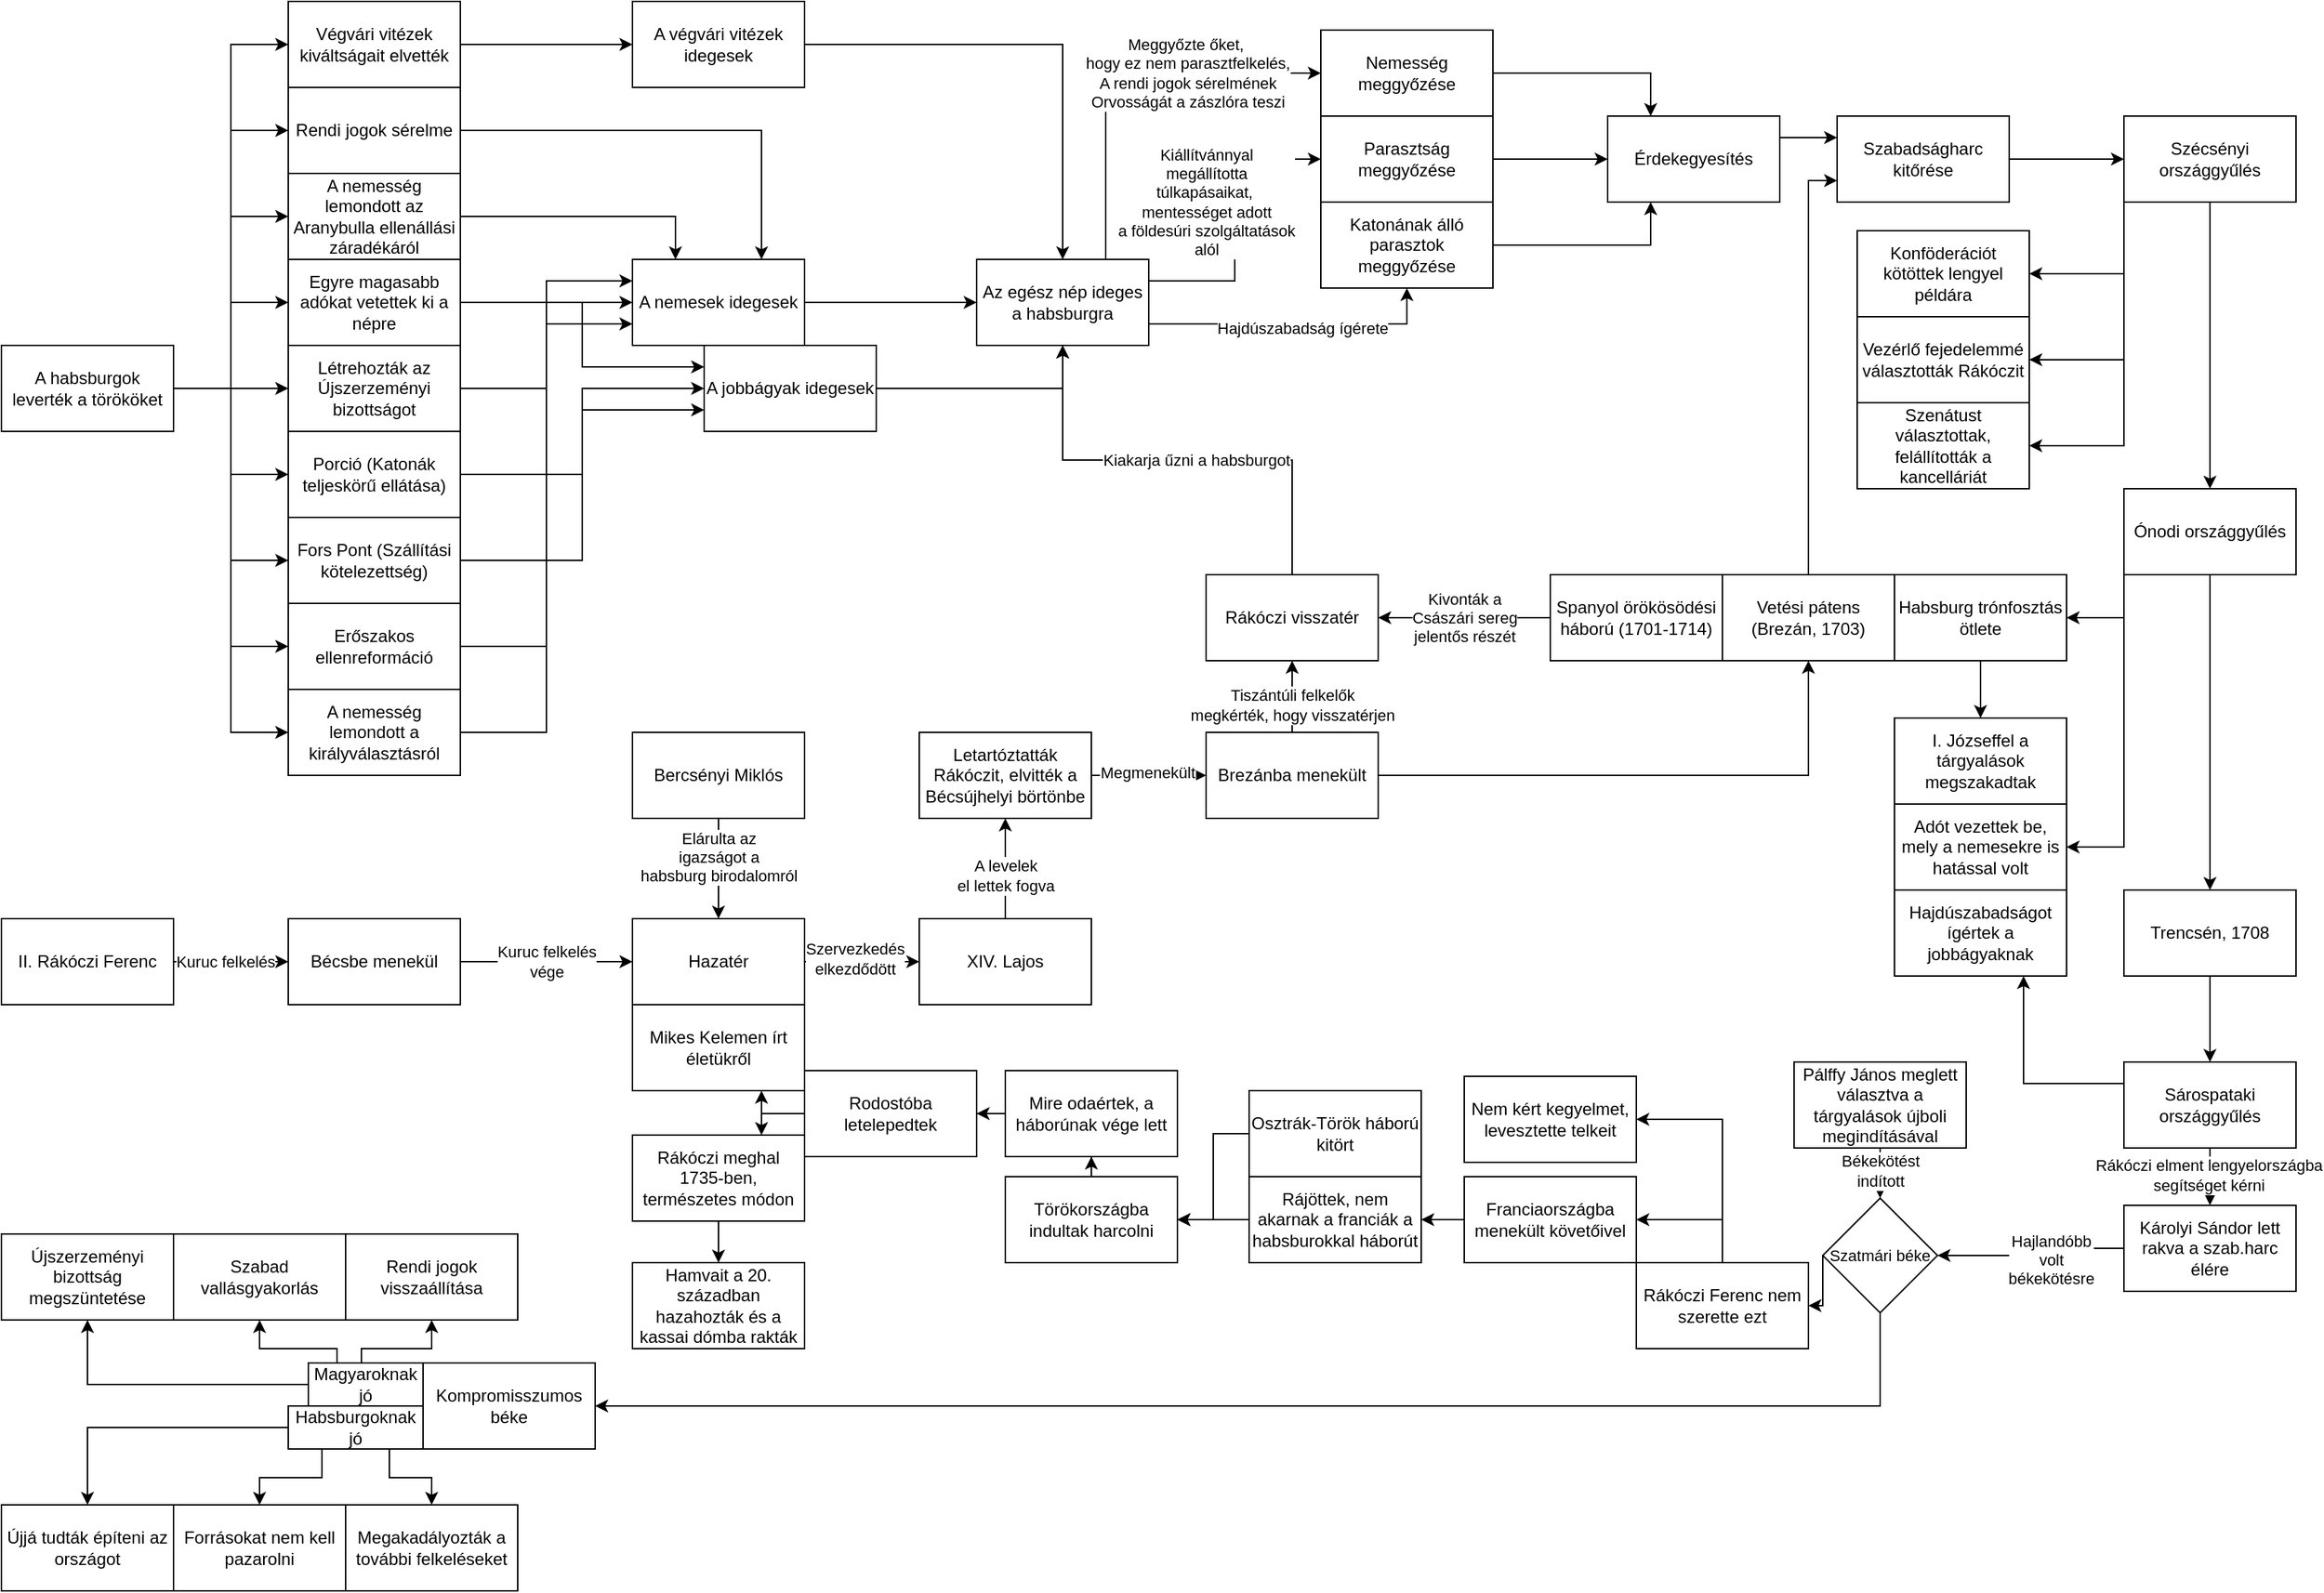<mxfile version="24.2.5" type="device">
  <diagram name="Page-1" id="piUl0orL-MbeR5PHgVIc">
    <mxGraphModel dx="1075" dy="518" grid="1" gridSize="10" guides="1" tooltips="1" connect="1" arrows="1" fold="1" page="1" pageScale="1" pageWidth="1654" pageHeight="1169" math="0" shadow="0">
      <root>
        <mxCell id="0" />
        <mxCell id="1" parent="0" />
        <mxCell id="7-88GnWF3drpSB_-rlh5-4" value="" style="edgeStyle=orthogonalEdgeStyle;rounded=0;orthogonalLoop=1;jettySize=auto;html=1;" parent="1" source="7-88GnWF3drpSB_-rlh5-1" target="7-88GnWF3drpSB_-rlh5-3" edge="1">
          <mxGeometry relative="1" as="geometry" />
        </mxCell>
        <mxCell id="7-88GnWF3drpSB_-rlh5-5" style="edgeStyle=orthogonalEdgeStyle;rounded=0;orthogonalLoop=1;jettySize=auto;html=1;entryX=0;entryY=0.5;entryDx=0;entryDy=0;" parent="1" source="7-88GnWF3drpSB_-rlh5-1" target="7-88GnWF3drpSB_-rlh5-6" edge="1">
          <mxGeometry relative="1" as="geometry">
            <mxPoint x="160" y="270" as="targetPoint" />
          </mxGeometry>
        </mxCell>
        <mxCell id="7-88GnWF3drpSB_-rlh5-8" style="edgeStyle=orthogonalEdgeStyle;rounded=0;orthogonalLoop=1;jettySize=auto;html=1;entryX=0;entryY=0.5;entryDx=0;entryDy=0;" parent="1" source="7-88GnWF3drpSB_-rlh5-1" target="7-88GnWF3drpSB_-rlh5-9" edge="1">
          <mxGeometry relative="1" as="geometry">
            <mxPoint x="160" y="400" as="targetPoint" />
          </mxGeometry>
        </mxCell>
        <mxCell id="7-88GnWF3drpSB_-rlh5-12" style="edgeStyle=orthogonalEdgeStyle;rounded=0;orthogonalLoop=1;jettySize=auto;html=1;entryX=0;entryY=0.5;entryDx=0;entryDy=0;" parent="1" source="7-88GnWF3drpSB_-rlh5-1" target="7-88GnWF3drpSB_-rlh5-10" edge="1">
          <mxGeometry relative="1" as="geometry" />
        </mxCell>
        <mxCell id="7-88GnWF3drpSB_-rlh5-13" style="edgeStyle=orthogonalEdgeStyle;rounded=0;orthogonalLoop=1;jettySize=auto;html=1;entryX=0;entryY=0.5;entryDx=0;entryDy=0;" parent="1" source="7-88GnWF3drpSB_-rlh5-1" target="7-88GnWF3drpSB_-rlh5-11" edge="1">
          <mxGeometry relative="1" as="geometry" />
        </mxCell>
        <mxCell id="7-88GnWF3drpSB_-rlh5-15" style="edgeStyle=orthogonalEdgeStyle;rounded=0;orthogonalLoop=1;jettySize=auto;html=1;entryX=0;entryY=0.5;entryDx=0;entryDy=0;" parent="1" source="7-88GnWF3drpSB_-rlh5-1" target="7-88GnWF3drpSB_-rlh5-14" edge="1">
          <mxGeometry relative="1" as="geometry" />
        </mxCell>
        <mxCell id="7-88GnWF3drpSB_-rlh5-18" style="edgeStyle=orthogonalEdgeStyle;rounded=0;orthogonalLoop=1;jettySize=auto;html=1;entryX=0;entryY=0.5;entryDx=0;entryDy=0;" parent="1" source="7-88GnWF3drpSB_-rlh5-1" target="7-88GnWF3drpSB_-rlh5-17" edge="1">
          <mxGeometry relative="1" as="geometry" />
        </mxCell>
        <mxCell id="7-88GnWF3drpSB_-rlh5-20" style="edgeStyle=orthogonalEdgeStyle;rounded=0;orthogonalLoop=1;jettySize=auto;html=1;entryX=0;entryY=0.5;entryDx=0;entryDy=0;" parent="1" source="7-88GnWF3drpSB_-rlh5-1" target="7-88GnWF3drpSB_-rlh5-19" edge="1">
          <mxGeometry relative="1" as="geometry" />
        </mxCell>
        <mxCell id="7-88GnWF3drpSB_-rlh5-22" style="edgeStyle=orthogonalEdgeStyle;rounded=0;orthogonalLoop=1;jettySize=auto;html=1;entryX=0;entryY=0.5;entryDx=0;entryDy=0;" parent="1" source="7-88GnWF3drpSB_-rlh5-1" target="7-88GnWF3drpSB_-rlh5-21" edge="1">
          <mxGeometry relative="1" as="geometry" />
        </mxCell>
        <mxCell id="7-88GnWF3drpSB_-rlh5-1" value="A habsburgok leverték a törököket" style="rounded=0;whiteSpace=wrap;html=1;" parent="1" vertex="1">
          <mxGeometry y="300" width="120" height="60" as="geometry" />
        </mxCell>
        <mxCell id="7-88GnWF3drpSB_-rlh5-34" style="edgeStyle=orthogonalEdgeStyle;rounded=0;orthogonalLoop=1;jettySize=auto;html=1;entryX=0;entryY=0.25;entryDx=0;entryDy=0;" parent="1" source="7-88GnWF3drpSB_-rlh5-3" target="7-88GnWF3drpSB_-rlh5-24" edge="1">
          <mxGeometry relative="1" as="geometry" />
        </mxCell>
        <mxCell id="7-88GnWF3drpSB_-rlh5-3" value="Létrehozták az Újszerzeményi bizottságot" style="rounded=0;whiteSpace=wrap;html=1;" parent="1" vertex="1">
          <mxGeometry x="200" y="300" width="120" height="60" as="geometry" />
        </mxCell>
        <mxCell id="7-88GnWF3drpSB_-rlh5-35" style="edgeStyle=orthogonalEdgeStyle;rounded=0;orthogonalLoop=1;jettySize=auto;html=1;entryX=0;entryY=0.25;entryDx=0;entryDy=0;" parent="1" source="7-88GnWF3drpSB_-rlh5-6" target="7-88GnWF3drpSB_-rlh5-25" edge="1">
          <mxGeometry relative="1" as="geometry" />
        </mxCell>
        <mxCell id="7-88GnWF3drpSB_-rlh5-6" value="Egyre magasabb adókat vetettek ki a népre" style="rounded=0;whiteSpace=wrap;html=1;" parent="1" vertex="1">
          <mxGeometry x="200" y="240" width="120" height="60" as="geometry" />
        </mxCell>
        <mxCell id="7-88GnWF3drpSB_-rlh5-33" style="edgeStyle=orthogonalEdgeStyle;rounded=0;orthogonalLoop=1;jettySize=auto;html=1;entryX=0;entryY=0.5;entryDx=0;entryDy=0;" parent="1" source="7-88GnWF3drpSB_-rlh5-9" target="7-88GnWF3drpSB_-rlh5-25" edge="1">
          <mxGeometry relative="1" as="geometry" />
        </mxCell>
        <mxCell id="7-88GnWF3drpSB_-rlh5-9" value="Porció (Katonák teljeskörű ellátása&lt;span style=&quot;background-color: initial;&quot;&gt;)&lt;/span&gt;" style="rounded=0;whiteSpace=wrap;html=1;" parent="1" vertex="1">
          <mxGeometry x="200" y="360" width="120" height="60" as="geometry" />
        </mxCell>
        <mxCell id="7-88GnWF3drpSB_-rlh5-32" style="edgeStyle=orthogonalEdgeStyle;rounded=0;orthogonalLoop=1;jettySize=auto;html=1;entryX=0;entryY=0.75;entryDx=0;entryDy=0;" parent="1" source="7-88GnWF3drpSB_-rlh5-10" target="7-88GnWF3drpSB_-rlh5-25" edge="1">
          <mxGeometry relative="1" as="geometry">
            <mxPoint x="360" y="450" as="targetPoint" />
          </mxGeometry>
        </mxCell>
        <mxCell id="7-88GnWF3drpSB_-rlh5-10" value="Fors Pont (Szállítási kötelezettség)" style="rounded=0;whiteSpace=wrap;html=1;" parent="1" vertex="1">
          <mxGeometry x="200" y="420" width="120" height="60" as="geometry" />
        </mxCell>
        <mxCell id="7-88GnWF3drpSB_-rlh5-31" style="edgeStyle=orthogonalEdgeStyle;rounded=0;orthogonalLoop=1;jettySize=auto;html=1;entryX=0;entryY=0.5;entryDx=0;entryDy=0;" parent="1" source="7-88GnWF3drpSB_-rlh5-11" target="7-88GnWF3drpSB_-rlh5-24" edge="1">
          <mxGeometry relative="1" as="geometry" />
        </mxCell>
        <mxCell id="7-88GnWF3drpSB_-rlh5-11" value="Erőszakos ellenreformáció" style="rounded=0;whiteSpace=wrap;html=1;" parent="1" vertex="1">
          <mxGeometry x="200" y="480" width="120" height="60" as="geometry" />
        </mxCell>
        <mxCell id="7-88GnWF3drpSB_-rlh5-30" style="edgeStyle=orthogonalEdgeStyle;rounded=0;orthogonalLoop=1;jettySize=auto;html=1;entryX=0;entryY=0.75;entryDx=0;entryDy=0;" parent="1" source="7-88GnWF3drpSB_-rlh5-14" target="7-88GnWF3drpSB_-rlh5-24" edge="1">
          <mxGeometry relative="1" as="geometry" />
        </mxCell>
        <mxCell id="7-88GnWF3drpSB_-rlh5-14" value="A nemesség lemondott a királyválasztásról" style="rounded=0;whiteSpace=wrap;html=1;" parent="1" vertex="1">
          <mxGeometry x="200" y="540" width="120" height="60" as="geometry" />
        </mxCell>
        <mxCell id="7-88GnWF3drpSB_-rlh5-39" style="edgeStyle=orthogonalEdgeStyle;rounded=0;orthogonalLoop=1;jettySize=auto;html=1;entryX=0.5;entryY=1;entryDx=0;entryDy=0;exitX=0.5;exitY=0;exitDx=0;exitDy=0;" parent="1" source="7-88GnWF3drpSB_-rlh5-63" target="7-88GnWF3drpSB_-rlh5-26" edge="1">
          <mxGeometry relative="1" as="geometry">
            <mxPoint x="740" y="390" as="sourcePoint" />
          </mxGeometry>
        </mxCell>
        <mxCell id="7-88GnWF3drpSB_-rlh5-40" value="Kiakarja űzni a habsburgot" style="edgeLabel;html=1;align=center;verticalAlign=middle;resizable=0;points=[];" parent="7-88GnWF3drpSB_-rlh5-39" vertex="1" connectable="0">
          <mxGeometry x="-0.104" y="-4" relative="1" as="geometry">
            <mxPoint x="-4" y="4" as="offset" />
          </mxGeometry>
        </mxCell>
        <mxCell id="7-88GnWF3drpSB_-rlh5-43" value="" style="edgeStyle=orthogonalEdgeStyle;rounded=0;orthogonalLoop=1;jettySize=auto;html=1;" parent="1" source="7-88GnWF3drpSB_-rlh5-16" target="7-88GnWF3drpSB_-rlh5-42" edge="1">
          <mxGeometry relative="1" as="geometry" />
        </mxCell>
        <mxCell id="7-88GnWF3drpSB_-rlh5-44" value="Kuruc felkelés" style="edgeLabel;html=1;align=center;verticalAlign=middle;resizable=0;points=[];" parent="7-88GnWF3drpSB_-rlh5-43" vertex="1" connectable="0">
          <mxGeometry x="-0.095" relative="1" as="geometry">
            <mxPoint as="offset" />
          </mxGeometry>
        </mxCell>
        <mxCell id="7-88GnWF3drpSB_-rlh5-16" value="II. Rákóczi Ferenc" style="rounded=0;whiteSpace=wrap;html=1;" parent="1" vertex="1">
          <mxGeometry y="700" width="120" height="60" as="geometry" />
        </mxCell>
        <mxCell id="7-88GnWF3drpSB_-rlh5-36" style="edgeStyle=orthogonalEdgeStyle;rounded=0;orthogonalLoop=1;jettySize=auto;html=1;entryX=0.25;entryY=0;entryDx=0;entryDy=0;" parent="1" source="7-88GnWF3drpSB_-rlh5-17" target="7-88GnWF3drpSB_-rlh5-24" edge="1">
          <mxGeometry relative="1" as="geometry" />
        </mxCell>
        <mxCell id="7-88GnWF3drpSB_-rlh5-17" value="A nemesség lemondott az Aranybulla ellenállási záradékáról" style="rounded=0;whiteSpace=wrap;html=1;" parent="1" vertex="1">
          <mxGeometry x="200" y="180" width="120" height="60" as="geometry" />
        </mxCell>
        <mxCell id="7-88GnWF3drpSB_-rlh5-38" style="edgeStyle=orthogonalEdgeStyle;rounded=0;orthogonalLoop=1;jettySize=auto;html=1;entryX=0.75;entryY=0;entryDx=0;entryDy=0;" parent="1" source="7-88GnWF3drpSB_-rlh5-19" target="7-88GnWF3drpSB_-rlh5-24" edge="1">
          <mxGeometry relative="1" as="geometry" />
        </mxCell>
        <mxCell id="7-88GnWF3drpSB_-rlh5-19" value="Rendi jogok sérelme" style="rounded=0;whiteSpace=wrap;html=1;" parent="1" vertex="1">
          <mxGeometry x="200" y="120" width="120" height="60" as="geometry" />
        </mxCell>
        <mxCell id="7-88GnWF3drpSB_-rlh5-37" style="edgeStyle=orthogonalEdgeStyle;rounded=0;orthogonalLoop=1;jettySize=auto;html=1;entryX=0;entryY=0.5;entryDx=0;entryDy=0;" parent="1" source="7-88GnWF3drpSB_-rlh5-21" target="7-88GnWF3drpSB_-rlh5-23" edge="1">
          <mxGeometry relative="1" as="geometry" />
        </mxCell>
        <mxCell id="7-88GnWF3drpSB_-rlh5-21" value="Végvári vitézek kiváltságait elvették" style="rounded=0;whiteSpace=wrap;html=1;" parent="1" vertex="1">
          <mxGeometry x="200" y="60" width="120" height="60" as="geometry" />
        </mxCell>
        <mxCell id="7-88GnWF3drpSB_-rlh5-27" style="edgeStyle=orthogonalEdgeStyle;rounded=0;orthogonalLoop=1;jettySize=auto;html=1;entryX=0.5;entryY=0;entryDx=0;entryDy=0;" parent="1" source="7-88GnWF3drpSB_-rlh5-23" target="7-88GnWF3drpSB_-rlh5-26" edge="1">
          <mxGeometry relative="1" as="geometry" />
        </mxCell>
        <mxCell id="7-88GnWF3drpSB_-rlh5-23" value="A végvári vitézek idegesek" style="rounded=0;whiteSpace=wrap;html=1;" parent="1" vertex="1">
          <mxGeometry x="440" y="60" width="120" height="60" as="geometry" />
        </mxCell>
        <mxCell id="7-88GnWF3drpSB_-rlh5-28" style="edgeStyle=orthogonalEdgeStyle;rounded=0;orthogonalLoop=1;jettySize=auto;html=1;entryX=0;entryY=0.5;entryDx=0;entryDy=0;" parent="1" source="7-88GnWF3drpSB_-rlh5-24" target="7-88GnWF3drpSB_-rlh5-26" edge="1">
          <mxGeometry relative="1" as="geometry" />
        </mxCell>
        <mxCell id="7-88GnWF3drpSB_-rlh5-24" value="A nemesek idegesek" style="rounded=0;whiteSpace=wrap;html=1;" parent="1" vertex="1">
          <mxGeometry x="440" y="240" width="120" height="60" as="geometry" />
        </mxCell>
        <mxCell id="7-88GnWF3drpSB_-rlh5-29" style="edgeStyle=orthogonalEdgeStyle;rounded=0;orthogonalLoop=1;jettySize=auto;html=1;entryX=0.5;entryY=1;entryDx=0;entryDy=0;" parent="1" source="7-88GnWF3drpSB_-rlh5-25" target="7-88GnWF3drpSB_-rlh5-26" edge="1">
          <mxGeometry relative="1" as="geometry" />
        </mxCell>
        <mxCell id="7-88GnWF3drpSB_-rlh5-25" value="A jobbágyak idegesek" style="rounded=0;whiteSpace=wrap;html=1;" parent="1" vertex="1">
          <mxGeometry x="490" y="300" width="120" height="60" as="geometry" />
        </mxCell>
        <mxCell id="7-88GnWF3drpSB_-rlh5-71" style="edgeStyle=orthogonalEdgeStyle;rounded=0;orthogonalLoop=1;jettySize=auto;html=1;exitX=0.75;exitY=0;exitDx=0;exitDy=0;entryX=0;entryY=0.5;entryDx=0;entryDy=0;" parent="1" source="7-88GnWF3drpSB_-rlh5-26" target="7-88GnWF3drpSB_-rlh5-68" edge="1">
          <mxGeometry relative="1" as="geometry" />
        </mxCell>
        <mxCell id="7-88GnWF3drpSB_-rlh5-74" value="Meggyőzte őket,&amp;nbsp;&lt;div&gt;hogy ez nem parasztfelkelés,&lt;/div&gt;&lt;div&gt;A rendi jogok sérelmének&lt;/div&gt;&lt;div&gt;Orvosságát a zászlóra teszi&lt;/div&gt;" style="edgeLabel;html=1;align=center;verticalAlign=middle;resizable=0;points=[];" parent="7-88GnWF3drpSB_-rlh5-71" vertex="1" connectable="0">
          <mxGeometry x="-0.178" y="-2" relative="1" as="geometry">
            <mxPoint x="55" y="-15" as="offset" />
          </mxGeometry>
        </mxCell>
        <mxCell id="7-88GnWF3drpSB_-rlh5-72" style="edgeStyle=orthogonalEdgeStyle;rounded=0;orthogonalLoop=1;jettySize=auto;html=1;exitX=1;exitY=0.25;exitDx=0;exitDy=0;entryX=0;entryY=0.5;entryDx=0;entryDy=0;" parent="1" source="7-88GnWF3drpSB_-rlh5-26" target="7-88GnWF3drpSB_-rlh5-69" edge="1">
          <mxGeometry relative="1" as="geometry" />
        </mxCell>
        <mxCell id="7-88GnWF3drpSB_-rlh5-75" value="Kiállítvánnyal&lt;div&gt;megállította&lt;div&gt;túlkapásaikat,&amp;nbsp;&lt;/div&gt;&lt;div&gt;mentességet adott&lt;/div&gt;&lt;/div&gt;&lt;div&gt;a földesúri szolgáltatások&lt;/div&gt;&lt;div&gt;alól&lt;/div&gt;" style="edgeLabel;html=1;align=center;verticalAlign=middle;resizable=0;points=[];" parent="7-88GnWF3drpSB_-rlh5-72" vertex="1" connectable="0">
          <mxGeometry x="0.116" relative="1" as="geometry">
            <mxPoint x="-20" y="-1" as="offset" />
          </mxGeometry>
        </mxCell>
        <mxCell id="7-88GnWF3drpSB_-rlh5-73" style="edgeStyle=orthogonalEdgeStyle;rounded=0;orthogonalLoop=1;jettySize=auto;html=1;exitX=1;exitY=0.75;exitDx=0;exitDy=0;entryX=0.5;entryY=1;entryDx=0;entryDy=0;" parent="1" source="7-88GnWF3drpSB_-rlh5-26" target="7-88GnWF3drpSB_-rlh5-70" edge="1">
          <mxGeometry relative="1" as="geometry" />
        </mxCell>
        <mxCell id="7-88GnWF3drpSB_-rlh5-76" value="Hajdúszabadság ígérete" style="edgeLabel;html=1;align=center;verticalAlign=middle;resizable=0;points=[];" parent="7-88GnWF3drpSB_-rlh5-73" vertex="1" connectable="0">
          <mxGeometry x="0.042" y="-3" relative="1" as="geometry">
            <mxPoint as="offset" />
          </mxGeometry>
        </mxCell>
        <mxCell id="7-88GnWF3drpSB_-rlh5-26" value="Az egész nép ideges a habsburgra" style="rounded=0;whiteSpace=wrap;html=1;" parent="1" vertex="1">
          <mxGeometry x="680" y="240" width="120" height="60" as="geometry" />
        </mxCell>
        <mxCell id="7-88GnWF3drpSB_-rlh5-46" value="" style="edgeStyle=orthogonalEdgeStyle;rounded=0;orthogonalLoop=1;jettySize=auto;html=1;" parent="1" source="7-88GnWF3drpSB_-rlh5-42" target="7-88GnWF3drpSB_-rlh5-45" edge="1">
          <mxGeometry relative="1" as="geometry" />
        </mxCell>
        <mxCell id="7-88GnWF3drpSB_-rlh5-47" value="Kuruc felkelés&lt;div&gt;vége&lt;/div&gt;" style="edgeLabel;html=1;align=center;verticalAlign=middle;resizable=0;points=[];" parent="7-88GnWF3drpSB_-rlh5-46" vertex="1" connectable="0">
          <mxGeometry x="-0.17" y="5" relative="1" as="geometry">
            <mxPoint x="10" y="5" as="offset" />
          </mxGeometry>
        </mxCell>
        <mxCell id="7-88GnWF3drpSB_-rlh5-42" value="Bécsbe menekül" style="rounded=0;whiteSpace=wrap;html=1;" parent="1" vertex="1">
          <mxGeometry x="200" y="700" width="120" height="60" as="geometry" />
        </mxCell>
        <mxCell id="7-88GnWF3drpSB_-rlh5-52" style="edgeStyle=orthogonalEdgeStyle;rounded=0;orthogonalLoop=1;jettySize=auto;html=1;" parent="1" source="7-88GnWF3drpSB_-rlh5-45" target="7-88GnWF3drpSB_-rlh5-51" edge="1">
          <mxGeometry relative="1" as="geometry" />
        </mxCell>
        <mxCell id="7-88GnWF3drpSB_-rlh5-53" value="Szervezkedés&lt;div&gt;elkezdődött&lt;/div&gt;" style="edgeLabel;html=1;align=center;verticalAlign=middle;resizable=0;points=[];" parent="7-88GnWF3drpSB_-rlh5-52" vertex="1" connectable="0">
          <mxGeometry x="-0.135" y="2" relative="1" as="geometry">
            <mxPoint as="offset" />
          </mxGeometry>
        </mxCell>
        <mxCell id="7-88GnWF3drpSB_-rlh5-45" value="Hazatér" style="whiteSpace=wrap;html=1;rounded=0;" parent="1" vertex="1">
          <mxGeometry x="440" y="700" width="120" height="60" as="geometry" />
        </mxCell>
        <mxCell id="7-88GnWF3drpSB_-rlh5-49" style="edgeStyle=orthogonalEdgeStyle;rounded=0;orthogonalLoop=1;jettySize=auto;html=1;entryX=0.5;entryY=0;entryDx=0;entryDy=0;" parent="1" source="7-88GnWF3drpSB_-rlh5-48" target="7-88GnWF3drpSB_-rlh5-45" edge="1">
          <mxGeometry relative="1" as="geometry" />
        </mxCell>
        <mxCell id="7-88GnWF3drpSB_-rlh5-50" value="Elárulta az&lt;br&gt;igazságot a&lt;div&gt;habsburg birodalomról&lt;/div&gt;" style="edgeLabel;html=1;align=center;verticalAlign=middle;resizable=0;points=[];" parent="7-88GnWF3drpSB_-rlh5-49" vertex="1" connectable="0">
          <mxGeometry x="-0.223" relative="1" as="geometry">
            <mxPoint as="offset" />
          </mxGeometry>
        </mxCell>
        <mxCell id="7-88GnWF3drpSB_-rlh5-48" value="Bercsényi Miklós" style="rounded=0;whiteSpace=wrap;html=1;" parent="1" vertex="1">
          <mxGeometry x="440" y="570" width="120" height="60" as="geometry" />
        </mxCell>
        <mxCell id="7-88GnWF3drpSB_-rlh5-55" style="edgeStyle=orthogonalEdgeStyle;rounded=0;orthogonalLoop=1;jettySize=auto;html=1;entryX=0.5;entryY=1;entryDx=0;entryDy=0;" parent="1" source="7-88GnWF3drpSB_-rlh5-51" target="7-88GnWF3drpSB_-rlh5-54" edge="1">
          <mxGeometry relative="1" as="geometry" />
        </mxCell>
        <mxCell id="7-88GnWF3drpSB_-rlh5-56" value="A levelek&lt;div&gt;el lettek fogva&lt;/div&gt;" style="edgeLabel;html=1;align=center;verticalAlign=middle;resizable=0;points=[];" parent="7-88GnWF3drpSB_-rlh5-55" vertex="1" connectable="0">
          <mxGeometry x="-0.126" y="-4" relative="1" as="geometry">
            <mxPoint x="-4" as="offset" />
          </mxGeometry>
        </mxCell>
        <mxCell id="7-88GnWF3drpSB_-rlh5-51" value="XIV. Lajos" style="rounded=0;whiteSpace=wrap;html=1;" parent="1" vertex="1">
          <mxGeometry x="640" y="700" width="120" height="60" as="geometry" />
        </mxCell>
        <mxCell id="7-88GnWF3drpSB_-rlh5-58" value="" style="edgeStyle=orthogonalEdgeStyle;rounded=0;orthogonalLoop=1;jettySize=auto;html=1;" parent="1" source="7-88GnWF3drpSB_-rlh5-54" target="7-88GnWF3drpSB_-rlh5-57" edge="1">
          <mxGeometry relative="1" as="geometry" />
        </mxCell>
        <mxCell id="7-88GnWF3drpSB_-rlh5-59" value="Megmenekült" style="edgeLabel;html=1;align=center;verticalAlign=middle;resizable=0;points=[];" parent="7-88GnWF3drpSB_-rlh5-58" vertex="1" connectable="0">
          <mxGeometry x="-0.035" y="2" relative="1" as="geometry">
            <mxPoint as="offset" />
          </mxGeometry>
        </mxCell>
        <mxCell id="7-88GnWF3drpSB_-rlh5-54" value="Letartóztatták Rákóczit, elvitték a Bécsújhelyi börtönbe" style="rounded=0;whiteSpace=wrap;html=1;" parent="1" vertex="1">
          <mxGeometry x="640" y="570" width="120" height="60" as="geometry" />
        </mxCell>
        <mxCell id="7-88GnWF3drpSB_-rlh5-64" style="edgeStyle=orthogonalEdgeStyle;rounded=0;orthogonalLoop=1;jettySize=auto;html=1;entryX=0.5;entryY=1;entryDx=0;entryDy=0;" parent="1" source="7-88GnWF3drpSB_-rlh5-57" target="7-88GnWF3drpSB_-rlh5-63" edge="1">
          <mxGeometry relative="1" as="geometry" />
        </mxCell>
        <mxCell id="7-88GnWF3drpSB_-rlh5-65" value="Tiszántúli felkelők&lt;div&gt;megkérték, hogy visszatérjen&lt;/div&gt;" style="edgeLabel;html=1;align=center;verticalAlign=middle;resizable=0;points=[];" parent="7-88GnWF3drpSB_-rlh5-64" vertex="1" connectable="0">
          <mxGeometry x="0.184" y="-3" relative="1" as="geometry">
            <mxPoint x="-3" y="10" as="offset" />
          </mxGeometry>
        </mxCell>
        <mxCell id="7-88GnWF3drpSB_-rlh5-82" style="edgeStyle=orthogonalEdgeStyle;rounded=0;orthogonalLoop=1;jettySize=auto;html=1;entryX=0.5;entryY=1;entryDx=0;entryDy=0;" parent="1" source="7-88GnWF3drpSB_-rlh5-57" target="7-88GnWF3drpSB_-rlh5-81" edge="1">
          <mxGeometry relative="1" as="geometry" />
        </mxCell>
        <mxCell id="7-88GnWF3drpSB_-rlh5-57" value="Brezánba menekült" style="whiteSpace=wrap;html=1;rounded=0;" parent="1" vertex="1">
          <mxGeometry x="840" y="570" width="120" height="60" as="geometry" />
        </mxCell>
        <mxCell id="7-88GnWF3drpSB_-rlh5-66" style="edgeStyle=orthogonalEdgeStyle;rounded=0;orthogonalLoop=1;jettySize=auto;html=1;entryX=1;entryY=0.5;entryDx=0;entryDy=0;" parent="1" source="7-88GnWF3drpSB_-rlh5-61" target="7-88GnWF3drpSB_-rlh5-63" edge="1">
          <mxGeometry relative="1" as="geometry" />
        </mxCell>
        <mxCell id="7-88GnWF3drpSB_-rlh5-67" value="Kivonták a&lt;div&gt;Császári sereg&lt;/div&gt;&lt;div&gt;jelentős részét&lt;/div&gt;" style="edgeLabel;html=1;align=center;verticalAlign=middle;resizable=0;points=[];" parent="7-88GnWF3drpSB_-rlh5-66" vertex="1" connectable="0">
          <mxGeometry x="0.15" y="2" relative="1" as="geometry">
            <mxPoint x="9" y="-2" as="offset" />
          </mxGeometry>
        </mxCell>
        <mxCell id="7-88GnWF3drpSB_-rlh5-61" value="Spanyol örökösödési háború (1701-1714)" style="rounded=0;whiteSpace=wrap;html=1;" parent="1" vertex="1">
          <mxGeometry x="1080" y="460" width="120" height="60" as="geometry" />
        </mxCell>
        <mxCell id="7-88GnWF3drpSB_-rlh5-63" value="Rákóczi visszatér" style="rounded=0;whiteSpace=wrap;html=1;" parent="1" vertex="1">
          <mxGeometry x="840" y="460" width="120" height="60" as="geometry" />
        </mxCell>
        <mxCell id="7-88GnWF3drpSB_-rlh5-80" style="edgeStyle=orthogonalEdgeStyle;rounded=0;orthogonalLoop=1;jettySize=auto;html=1;entryX=0.25;entryY=0;entryDx=0;entryDy=0;" parent="1" source="7-88GnWF3drpSB_-rlh5-68" target="7-88GnWF3drpSB_-rlh5-77" edge="1">
          <mxGeometry relative="1" as="geometry" />
        </mxCell>
        <mxCell id="7-88GnWF3drpSB_-rlh5-68" value="Nemesség meggyőzése" style="rounded=0;whiteSpace=wrap;html=1;" parent="1" vertex="1">
          <mxGeometry x="920" y="80" width="120" height="60" as="geometry" />
        </mxCell>
        <mxCell id="7-88GnWF3drpSB_-rlh5-79" style="edgeStyle=orthogonalEdgeStyle;rounded=0;orthogonalLoop=1;jettySize=auto;html=1;" parent="1" source="7-88GnWF3drpSB_-rlh5-69" target="7-88GnWF3drpSB_-rlh5-77" edge="1">
          <mxGeometry relative="1" as="geometry" />
        </mxCell>
        <mxCell id="7-88GnWF3drpSB_-rlh5-69" value="Parasztság meggyőzése" style="rounded=0;whiteSpace=wrap;html=1;" parent="1" vertex="1">
          <mxGeometry x="920" y="140" width="120" height="60" as="geometry" />
        </mxCell>
        <mxCell id="7-88GnWF3drpSB_-rlh5-78" style="edgeStyle=orthogonalEdgeStyle;rounded=0;orthogonalLoop=1;jettySize=auto;html=1;entryX=0.25;entryY=1;entryDx=0;entryDy=0;" parent="1" source="7-88GnWF3drpSB_-rlh5-70" target="7-88GnWF3drpSB_-rlh5-77" edge="1">
          <mxGeometry relative="1" as="geometry" />
        </mxCell>
        <mxCell id="7-88GnWF3drpSB_-rlh5-70" value="Katonának álló parasztok meggyőzése" style="rounded=0;whiteSpace=wrap;html=1;" parent="1" vertex="1">
          <mxGeometry x="920" y="200" width="120" height="60" as="geometry" />
        </mxCell>
        <mxCell id="7-88GnWF3drpSB_-rlh5-84" style="edgeStyle=orthogonalEdgeStyle;rounded=0;orthogonalLoop=1;jettySize=auto;html=1;entryX=0;entryY=0.25;entryDx=0;entryDy=0;exitX=1;exitY=0.25;exitDx=0;exitDy=0;" parent="1" source="7-88GnWF3drpSB_-rlh5-77" target="7-88GnWF3drpSB_-rlh5-83" edge="1">
          <mxGeometry relative="1" as="geometry" />
        </mxCell>
        <mxCell id="7-88GnWF3drpSB_-rlh5-77" value="Érdekegyesítés" style="rounded=0;whiteSpace=wrap;html=1;" parent="1" vertex="1">
          <mxGeometry x="1120" y="140" width="120" height="60" as="geometry" />
        </mxCell>
        <mxCell id="7-88GnWF3drpSB_-rlh5-85" style="edgeStyle=orthogonalEdgeStyle;rounded=0;orthogonalLoop=1;jettySize=auto;html=1;entryX=0;entryY=0.75;entryDx=0;entryDy=0;" parent="1" source="7-88GnWF3drpSB_-rlh5-81" target="7-88GnWF3drpSB_-rlh5-83" edge="1">
          <mxGeometry relative="1" as="geometry" />
        </mxCell>
        <mxCell id="7-88GnWF3drpSB_-rlh5-81" value="Vetési pátens (Brezán, 1703)" style="rounded=0;whiteSpace=wrap;html=1;" parent="1" vertex="1">
          <mxGeometry x="1200" y="460" width="120" height="60" as="geometry" />
        </mxCell>
        <mxCell id="7-88GnWF3drpSB_-rlh5-87" style="edgeStyle=orthogonalEdgeStyle;rounded=0;orthogonalLoop=1;jettySize=auto;html=1;" parent="1" source="7-88GnWF3drpSB_-rlh5-83" target="7-88GnWF3drpSB_-rlh5-86" edge="1">
          <mxGeometry relative="1" as="geometry" />
        </mxCell>
        <mxCell id="7-88GnWF3drpSB_-rlh5-83" value="Szabadságharc kitőrése" style="rounded=0;whiteSpace=wrap;html=1;" parent="1" vertex="1">
          <mxGeometry x="1280" y="140" width="120" height="60" as="geometry" />
        </mxCell>
        <mxCell id="7-88GnWF3drpSB_-rlh5-89" value="" style="edgeStyle=orthogonalEdgeStyle;rounded=0;orthogonalLoop=1;jettySize=auto;html=1;exitX=0;exitY=1;exitDx=0;exitDy=0;entryX=1;entryY=0.5;entryDx=0;entryDy=0;" parent="1" source="7-88GnWF3drpSB_-rlh5-86" target="7-88GnWF3drpSB_-rlh5-88" edge="1">
          <mxGeometry relative="1" as="geometry" />
        </mxCell>
        <mxCell id="7-88GnWF3drpSB_-rlh5-94" style="edgeStyle=orthogonalEdgeStyle;rounded=0;orthogonalLoop=1;jettySize=auto;html=1;entryX=1;entryY=0.5;entryDx=0;entryDy=0;exitX=0;exitY=1;exitDx=0;exitDy=0;" parent="1" source="7-88GnWF3drpSB_-rlh5-86" target="7-88GnWF3drpSB_-rlh5-92" edge="1">
          <mxGeometry relative="1" as="geometry" />
        </mxCell>
        <mxCell id="7-88GnWF3drpSB_-rlh5-95" style="edgeStyle=orthogonalEdgeStyle;rounded=0;orthogonalLoop=1;jettySize=auto;html=1;exitX=0;exitY=1;exitDx=0;exitDy=0;entryX=1;entryY=0.5;entryDx=0;entryDy=0;" parent="1" source="7-88GnWF3drpSB_-rlh5-86" target="7-88GnWF3drpSB_-rlh5-93" edge="1">
          <mxGeometry relative="1" as="geometry" />
        </mxCell>
        <mxCell id="7-88GnWF3drpSB_-rlh5-97" value="" style="edgeStyle=orthogonalEdgeStyle;rounded=0;orthogonalLoop=1;jettySize=auto;html=1;" parent="1" source="7-88GnWF3drpSB_-rlh5-86" target="7-88GnWF3drpSB_-rlh5-96" edge="1">
          <mxGeometry relative="1" as="geometry" />
        </mxCell>
        <mxCell id="7-88GnWF3drpSB_-rlh5-86" value="Szécsényi országgyűlés" style="rounded=0;whiteSpace=wrap;html=1;" parent="1" vertex="1">
          <mxGeometry x="1480" y="140" width="120" height="60" as="geometry" />
        </mxCell>
        <mxCell id="7-88GnWF3drpSB_-rlh5-88" value="Konföderációt kötöttek lengyel példára" style="whiteSpace=wrap;html=1;rounded=0;" parent="1" vertex="1">
          <mxGeometry x="1294" y="220" width="120" height="60" as="geometry" />
        </mxCell>
        <mxCell id="7-88GnWF3drpSB_-rlh5-92" value="Szenátust választottak, felállították a kancelláriát" style="rounded=0;whiteSpace=wrap;html=1;" parent="1" vertex="1">
          <mxGeometry x="1294" y="340" width="120" height="60" as="geometry" />
        </mxCell>
        <mxCell id="7-88GnWF3drpSB_-rlh5-93" value="Vezérlő fejedelemmé választották Rákóczit" style="rounded=0;whiteSpace=wrap;html=1;" parent="1" vertex="1">
          <mxGeometry x="1294" y="280" width="120" height="60" as="geometry" />
        </mxCell>
        <mxCell id="7-88GnWF3drpSB_-rlh5-99" value="" style="edgeStyle=orthogonalEdgeStyle;rounded=0;orthogonalLoop=1;jettySize=auto;html=1;exitX=0;exitY=1;exitDx=0;exitDy=0;" parent="1" source="7-88GnWF3drpSB_-rlh5-96" target="7-88GnWF3drpSB_-rlh5-98" edge="1">
          <mxGeometry relative="1" as="geometry" />
        </mxCell>
        <mxCell id="Su10DD7ymR8lMqIDGxkd-3" style="edgeStyle=orthogonalEdgeStyle;rounded=0;orthogonalLoop=1;jettySize=auto;html=1;entryX=1;entryY=0.5;entryDx=0;entryDy=0;exitX=0;exitY=1;exitDx=0;exitDy=0;" parent="1" source="7-88GnWF3drpSB_-rlh5-96" target="Su10DD7ymR8lMqIDGxkd-2" edge="1">
          <mxGeometry relative="1" as="geometry">
            <mxPoint x="1507.6" y="420" as="sourcePoint" />
            <mxPoint x="1480.0" y="665.82" as="targetPoint" />
          </mxGeometry>
        </mxCell>
        <mxCell id="Su10DD7ymR8lMqIDGxkd-6" style="edgeStyle=orthogonalEdgeStyle;rounded=0;orthogonalLoop=1;jettySize=auto;html=1;entryX=0.5;entryY=0;entryDx=0;entryDy=0;" parent="1" source="7-88GnWF3drpSB_-rlh5-96" target="Su10DD7ymR8lMqIDGxkd-5" edge="1">
          <mxGeometry relative="1" as="geometry" />
        </mxCell>
        <mxCell id="7-88GnWF3drpSB_-rlh5-96" value="Ónodi országgyűlés" style="whiteSpace=wrap;html=1;rounded=0;" parent="1" vertex="1">
          <mxGeometry x="1480" y="400" width="120" height="60" as="geometry" />
        </mxCell>
        <mxCell id="Su10DD7ymR8lMqIDGxkd-1" style="edgeStyle=orthogonalEdgeStyle;rounded=0;orthogonalLoop=1;jettySize=auto;html=1;entryX=0.5;entryY=0;entryDx=0;entryDy=0;" parent="1" source="7-88GnWF3drpSB_-rlh5-98" target="7-88GnWF3drpSB_-rlh5-100" edge="1">
          <mxGeometry relative="1" as="geometry" />
        </mxCell>
        <mxCell id="7-88GnWF3drpSB_-rlh5-98" value="Habsburg trónfosztás ötlete" style="whiteSpace=wrap;html=1;rounded=0;" parent="1" vertex="1">
          <mxGeometry x="1320" y="460" width="120" height="60" as="geometry" />
        </mxCell>
        <mxCell id="7-88GnWF3drpSB_-rlh5-100" value="I. Józseffel a tárgyalások megszakadtak" style="whiteSpace=wrap;html=1;rounded=0;" parent="1" vertex="1">
          <mxGeometry x="1320" y="560" width="120" height="60" as="geometry" />
        </mxCell>
        <mxCell id="Su10DD7ymR8lMqIDGxkd-2" value="Adót vezettek be, mely a nemesekre is hatással volt" style="whiteSpace=wrap;html=1;" parent="1" vertex="1">
          <mxGeometry x="1320" y="620" width="120" height="60" as="geometry" />
        </mxCell>
        <mxCell id="Su10DD7ymR8lMqIDGxkd-8" style="edgeStyle=orthogonalEdgeStyle;rounded=0;orthogonalLoop=1;jettySize=auto;html=1;entryX=0.5;entryY=0;entryDx=0;entryDy=0;" parent="1" source="Su10DD7ymR8lMqIDGxkd-5" target="Su10DD7ymR8lMqIDGxkd-7" edge="1">
          <mxGeometry relative="1" as="geometry" />
        </mxCell>
        <mxCell id="Su10DD7ymR8lMqIDGxkd-5" value="Trencsén, 1708" style="rounded=0;whiteSpace=wrap;html=1;" parent="1" vertex="1">
          <mxGeometry x="1480" y="680" width="120" height="60" as="geometry" />
        </mxCell>
        <mxCell id="Su10DD7ymR8lMqIDGxkd-10" value="" style="edgeStyle=orthogonalEdgeStyle;rounded=0;orthogonalLoop=1;jettySize=auto;html=1;exitX=0;exitY=0.25;exitDx=0;exitDy=0;entryX=0.75;entryY=1;entryDx=0;entryDy=0;" parent="1" source="Su10DD7ymR8lMqIDGxkd-7" target="Su10DD7ymR8lMqIDGxkd-9" edge="1">
          <mxGeometry relative="1" as="geometry">
            <Array as="points">
              <mxPoint x="1410" y="815" />
            </Array>
          </mxGeometry>
        </mxCell>
        <mxCell id="Su10DD7ymR8lMqIDGxkd-7" value="Sárospataki országgyűlés" style="rounded=0;whiteSpace=wrap;html=1;" parent="1" vertex="1">
          <mxGeometry x="1480" y="800" width="120" height="60" as="geometry" />
        </mxCell>
        <mxCell id="Su10DD7ymR8lMqIDGxkd-9" value="Hajdúszabadságot ígértek a jobbágyaknak" style="whiteSpace=wrap;html=1;rounded=0;" parent="1" vertex="1">
          <mxGeometry x="1320" y="680" width="120" height="60" as="geometry" />
        </mxCell>
        <mxCell id="Su10DD7ymR8lMqIDGxkd-19" style="edgeStyle=orthogonalEdgeStyle;rounded=0;orthogonalLoop=1;jettySize=auto;html=1;entryX=1;entryY=0.5;entryDx=0;entryDy=0;" parent="1" source="Su10DD7ymR8lMqIDGxkd-11" target="Su10DD7ymR8lMqIDGxkd-17" edge="1">
          <mxGeometry relative="1" as="geometry" />
        </mxCell>
        <mxCell id="Su10DD7ymR8lMqIDGxkd-20" value="Hajlandóbb&lt;div&gt;volt&lt;div&gt;békekötésre&lt;/div&gt;&lt;/div&gt;" style="edgeLabel;html=1;align=center;verticalAlign=middle;resizable=0;points=[];" parent="Su10DD7ymR8lMqIDGxkd-19" vertex="1" connectable="0">
          <mxGeometry x="-0.191" y="-3" relative="1" as="geometry">
            <mxPoint x="3" y="11" as="offset" />
          </mxGeometry>
        </mxCell>
        <mxCell id="Su10DD7ymR8lMqIDGxkd-11" value="Károlyi Sándor lett rakva a szab.harc élére" style="rounded=0;whiteSpace=wrap;html=1;" parent="1" vertex="1">
          <mxGeometry x="1480" y="900" width="120" height="60" as="geometry" />
        </mxCell>
        <mxCell id="Su10DD7ymR8lMqIDGxkd-12" style="edgeStyle=orthogonalEdgeStyle;rounded=0;orthogonalLoop=1;jettySize=auto;html=1;entryX=0.5;entryY=0;entryDx=0;entryDy=0;" parent="1" source="Su10DD7ymR8lMqIDGxkd-7" target="Su10DD7ymR8lMqIDGxkd-11" edge="1">
          <mxGeometry relative="1" as="geometry" />
        </mxCell>
        <mxCell id="Su10DD7ymR8lMqIDGxkd-13" value="Rákóczi elment lengyelországba&lt;div&gt;segítséget kérni&lt;/div&gt;" style="edgeLabel;html=1;align=center;verticalAlign=middle;resizable=0;points=[];" parent="Su10DD7ymR8lMqIDGxkd-12" vertex="1" connectable="0">
          <mxGeometry x="-0.05" y="-1" relative="1" as="geometry">
            <mxPoint as="offset" />
          </mxGeometry>
        </mxCell>
        <mxCell id="Su10DD7ymR8lMqIDGxkd-76" style="edgeStyle=orthogonalEdgeStyle;rounded=0;orthogonalLoop=1;jettySize=auto;html=1;entryX=0.5;entryY=0;entryDx=0;entryDy=0;" parent="1" source="Su10DD7ymR8lMqIDGxkd-14" target="Su10DD7ymR8lMqIDGxkd-17" edge="1">
          <mxGeometry relative="1" as="geometry" />
        </mxCell>
        <mxCell id="Su10DD7ymR8lMqIDGxkd-77" value="Békekötést&lt;div&gt;indított&lt;/div&gt;" style="edgeLabel;html=1;align=center;verticalAlign=middle;resizable=0;points=[];" parent="Su10DD7ymR8lMqIDGxkd-76" vertex="1" connectable="0">
          <mxGeometry x="0.062" relative="1" as="geometry">
            <mxPoint as="offset" />
          </mxGeometry>
        </mxCell>
        <mxCell id="Su10DD7ymR8lMqIDGxkd-14" value="Pálffy János meglett választva a tárgyalások újboli megindításával" style="rounded=0;whiteSpace=wrap;html=1;" parent="1" vertex="1">
          <mxGeometry x="1250" y="800" width="120" height="60" as="geometry" />
        </mxCell>
        <mxCell id="Su10DD7ymR8lMqIDGxkd-46" style="edgeStyle=orthogonalEdgeStyle;rounded=0;orthogonalLoop=1;jettySize=auto;html=1;exitX=0.5;exitY=1;exitDx=0;exitDy=0;entryX=1;entryY=0.5;entryDx=0;entryDy=0;" parent="1" source="Su10DD7ymR8lMqIDGxkd-17" target="Su10DD7ymR8lMqIDGxkd-31" edge="1">
          <mxGeometry relative="1" as="geometry">
            <Array as="points">
              <mxPoint x="1310" y="1040" />
            </Array>
          </mxGeometry>
        </mxCell>
        <mxCell id="Su10DD7ymR8lMqIDGxkd-47" style="edgeStyle=orthogonalEdgeStyle;rounded=0;orthogonalLoop=1;jettySize=auto;html=1;entryX=1;entryY=0.5;entryDx=0;entryDy=0;exitX=0;exitY=0.5;exitDx=0;exitDy=0;" parent="1" source="Su10DD7ymR8lMqIDGxkd-17" target="Su10DD7ymR8lMqIDGxkd-45" edge="1">
          <mxGeometry relative="1" as="geometry">
            <mxPoint x="1310" y="980" as="sourcePoint" />
            <Array as="points">
              <mxPoint x="1270" y="970" />
            </Array>
          </mxGeometry>
        </mxCell>
        <mxCell id="Su10DD7ymR8lMqIDGxkd-17" value="&lt;font style=&quot;font-size: 11px;&quot;&gt;Szatmári béke&lt;/font&gt;" style="rhombus;whiteSpace=wrap;html=1;" parent="1" vertex="1">
          <mxGeometry x="1270" y="895" width="80" height="80" as="geometry" />
        </mxCell>
        <mxCell id="Su10DD7ymR8lMqIDGxkd-22" value="Rendi jogok visszaállítása" style="rounded=0;whiteSpace=wrap;html=1;" parent="1" vertex="1">
          <mxGeometry x="240" y="920" width="120" height="60" as="geometry" />
        </mxCell>
        <mxCell id="Su10DD7ymR8lMqIDGxkd-23" value="Szabad vallásgyakorlás" style="rounded=0;whiteSpace=wrap;html=1;" parent="1" vertex="1">
          <mxGeometry x="120" y="920" width="120" height="60" as="geometry" />
        </mxCell>
        <mxCell id="Su10DD7ymR8lMqIDGxkd-24" value="Újszerzeményi bizottság megszüntetése" style="rounded=0;whiteSpace=wrap;html=1;" parent="1" vertex="1">
          <mxGeometry y="920" width="120" height="60" as="geometry" />
        </mxCell>
        <mxCell id="Su10DD7ymR8lMqIDGxkd-25" value="Újjá tudták építeni az országot" style="rounded=0;whiteSpace=wrap;html=1;" parent="1" vertex="1">
          <mxGeometry y="1109" width="120" height="60" as="geometry" />
        </mxCell>
        <mxCell id="Su10DD7ymR8lMqIDGxkd-26" value="Forrásokat nem kell pazarolni" style="rounded=0;whiteSpace=wrap;html=1;" parent="1" vertex="1">
          <mxGeometry x="120" y="1109" width="120" height="60" as="geometry" />
        </mxCell>
        <mxCell id="Su10DD7ymR8lMqIDGxkd-27" value="Megakadályozták a további felkeléseket" style="rounded=0;whiteSpace=wrap;html=1;" parent="1" vertex="1">
          <mxGeometry x="240" y="1109" width="120" height="60" as="geometry" />
        </mxCell>
        <mxCell id="Su10DD7ymR8lMqIDGxkd-32" style="edgeStyle=orthogonalEdgeStyle;rounded=0;orthogonalLoop=1;jettySize=auto;html=1;entryX=0.5;entryY=1;entryDx=0;entryDy=0;" parent="1" target="Su10DD7ymR8lMqIDGxkd-22" edge="1">
          <mxGeometry relative="1" as="geometry">
            <mxPoint x="250" y="1010" as="sourcePoint" />
            <Array as="points">
              <mxPoint x="251" y="1010" />
              <mxPoint x="251" y="1000" />
              <mxPoint x="300" y="1000" />
            </Array>
          </mxGeometry>
        </mxCell>
        <mxCell id="Su10DD7ymR8lMqIDGxkd-33" style="edgeStyle=orthogonalEdgeStyle;rounded=0;orthogonalLoop=1;jettySize=auto;html=1;entryX=0.5;entryY=1;entryDx=0;entryDy=0;exitX=0.25;exitY=0;exitDx=0;exitDy=0;" parent="1" source="Su10DD7ymR8lMqIDGxkd-38" target="Su10DD7ymR8lMqIDGxkd-23" edge="1">
          <mxGeometry relative="1" as="geometry">
            <mxPoint x="180" y="1020" as="sourcePoint" />
            <Array as="points">
              <mxPoint x="234" y="1000" />
              <mxPoint x="180" y="1000" />
            </Array>
          </mxGeometry>
        </mxCell>
        <mxCell id="Su10DD7ymR8lMqIDGxkd-34" style="edgeStyle=orthogonalEdgeStyle;rounded=0;orthogonalLoop=1;jettySize=auto;html=1;entryX=0.5;entryY=1;entryDx=0;entryDy=0;exitX=0;exitY=0.5;exitDx=0;exitDy=0;" parent="1" source="Su10DD7ymR8lMqIDGxkd-38" target="Su10DD7ymR8lMqIDGxkd-24" edge="1">
          <mxGeometry relative="1" as="geometry">
            <mxPoint x="60" y="1021" as="sourcePoint" />
          </mxGeometry>
        </mxCell>
        <mxCell id="Su10DD7ymR8lMqIDGxkd-35" style="edgeStyle=orthogonalEdgeStyle;rounded=0;orthogonalLoop=1;jettySize=auto;html=1;entryX=0.5;entryY=0;entryDx=0;entryDy=0;exitX=0.75;exitY=1;exitDx=0;exitDy=0;" parent="1" source="Su10DD7ymR8lMqIDGxkd-39" target="Su10DD7ymR8lMqIDGxkd-27" edge="1">
          <mxGeometry relative="1" as="geometry">
            <mxPoint x="300" y="1090" as="sourcePoint" />
          </mxGeometry>
        </mxCell>
        <mxCell id="Su10DD7ymR8lMqIDGxkd-36" style="edgeStyle=orthogonalEdgeStyle;rounded=0;orthogonalLoop=1;jettySize=auto;html=1;entryX=0.5;entryY=0;entryDx=0;entryDy=0;exitX=0.25;exitY=1;exitDx=0;exitDy=0;" parent="1" source="Su10DD7ymR8lMqIDGxkd-39" target="Su10DD7ymR8lMqIDGxkd-26" edge="1">
          <mxGeometry relative="1" as="geometry">
            <mxPoint x="180" y="1055" as="sourcePoint" />
          </mxGeometry>
        </mxCell>
        <mxCell id="Su10DD7ymR8lMqIDGxkd-37" style="edgeStyle=orthogonalEdgeStyle;rounded=0;orthogonalLoop=1;jettySize=auto;html=1;entryX=0.5;entryY=0;entryDx=0;entryDy=0;exitX=0;exitY=0.5;exitDx=0;exitDy=0;" parent="1" source="Su10DD7ymR8lMqIDGxkd-39" target="Su10DD7ymR8lMqIDGxkd-25" edge="1">
          <mxGeometry relative="1" as="geometry">
            <mxPoint x="60" y="1055" as="sourcePoint" />
          </mxGeometry>
        </mxCell>
        <mxCell id="Su10DD7ymR8lMqIDGxkd-31" value="Kompromisszumos béke" style="rounded=0;whiteSpace=wrap;html=1;" parent="1" vertex="1">
          <mxGeometry x="294" y="1010" width="120" height="60" as="geometry" />
        </mxCell>
        <mxCell id="Su10DD7ymR8lMqIDGxkd-38" value="Magyaroknak jó" style="rounded=0;whiteSpace=wrap;html=1;" parent="1" vertex="1">
          <mxGeometry x="214" y="1010" width="80" height="30" as="geometry" />
        </mxCell>
        <mxCell id="Su10DD7ymR8lMqIDGxkd-39" value="Habsburgoknak jó" style="rounded=0;whiteSpace=wrap;html=1;" parent="1" vertex="1">
          <mxGeometry x="200" y="1040" width="94" height="30" as="geometry" />
        </mxCell>
        <mxCell id="Su10DD7ymR8lMqIDGxkd-49" style="edgeStyle=orthogonalEdgeStyle;rounded=0;orthogonalLoop=1;jettySize=auto;html=1;exitX=0.5;exitY=0;exitDx=0;exitDy=0;entryX=1;entryY=0.5;entryDx=0;entryDy=0;" parent="1" source="Su10DD7ymR8lMqIDGxkd-45" target="Su10DD7ymR8lMqIDGxkd-48" edge="1">
          <mxGeometry relative="1" as="geometry" />
        </mxCell>
        <mxCell id="Su10DD7ymR8lMqIDGxkd-51" style="edgeStyle=orthogonalEdgeStyle;rounded=0;orthogonalLoop=1;jettySize=auto;html=1;entryX=1;entryY=0.5;entryDx=0;entryDy=0;exitX=0.5;exitY=0;exitDx=0;exitDy=0;" parent="1" source="Su10DD7ymR8lMqIDGxkd-45" target="Su10DD7ymR8lMqIDGxkd-50" edge="1">
          <mxGeometry relative="1" as="geometry" />
        </mxCell>
        <mxCell id="Su10DD7ymR8lMqIDGxkd-45" value="Rákóczi Ferenc nem szerette ezt" style="rounded=0;whiteSpace=wrap;html=1;" parent="1" vertex="1">
          <mxGeometry x="1140" y="940" width="120" height="60" as="geometry" />
        </mxCell>
        <mxCell id="Su10DD7ymR8lMqIDGxkd-48" value="Nem kért kegyelmet, levesztette telkeit" style="rounded=0;whiteSpace=wrap;html=1;" parent="1" vertex="1">
          <mxGeometry x="1020" y="810" width="120" height="60" as="geometry" />
        </mxCell>
        <mxCell id="Su10DD7ymR8lMqIDGxkd-57" value="" style="edgeStyle=orthogonalEdgeStyle;rounded=0;orthogonalLoop=1;jettySize=auto;html=1;" parent="1" source="Su10DD7ymR8lMqIDGxkd-50" target="Su10DD7ymR8lMqIDGxkd-56" edge="1">
          <mxGeometry relative="1" as="geometry" />
        </mxCell>
        <mxCell id="Su10DD7ymR8lMqIDGxkd-50" value="Franciaországba menekült követőivel" style="rounded=0;whiteSpace=wrap;html=1;" parent="1" vertex="1">
          <mxGeometry x="1020" y="880" width="120" height="60" as="geometry" />
        </mxCell>
        <mxCell id="Su10DD7ymR8lMqIDGxkd-60" style="edgeStyle=orthogonalEdgeStyle;rounded=0;orthogonalLoop=1;jettySize=auto;html=1;entryX=1;entryY=0.5;entryDx=0;entryDy=0;" parent="1" source="Su10DD7ymR8lMqIDGxkd-56" target="Su10DD7ymR8lMqIDGxkd-59" edge="1">
          <mxGeometry relative="1" as="geometry" />
        </mxCell>
        <mxCell id="Su10DD7ymR8lMqIDGxkd-56" value="Rájöttek, nem akarnak a franciák a habsburokkal háborút" style="whiteSpace=wrap;html=1;rounded=0;" parent="1" vertex="1">
          <mxGeometry x="870" y="880" width="120" height="60" as="geometry" />
        </mxCell>
        <mxCell id="Su10DD7ymR8lMqIDGxkd-61" style="edgeStyle=orthogonalEdgeStyle;rounded=0;orthogonalLoop=1;jettySize=auto;html=1;entryX=1;entryY=0.5;entryDx=0;entryDy=0;" parent="1" source="Su10DD7ymR8lMqIDGxkd-58" target="Su10DD7ymR8lMqIDGxkd-59" edge="1">
          <mxGeometry relative="1" as="geometry" />
        </mxCell>
        <mxCell id="Su10DD7ymR8lMqIDGxkd-58" value="Osztrák-Török háború kitört" style="rounded=0;whiteSpace=wrap;html=1;" parent="1" vertex="1">
          <mxGeometry x="870" y="820" width="120" height="60" as="geometry" />
        </mxCell>
        <mxCell id="Su10DD7ymR8lMqIDGxkd-63" style="edgeStyle=orthogonalEdgeStyle;rounded=0;orthogonalLoop=1;jettySize=auto;html=1;entryX=0.5;entryY=1;entryDx=0;entryDy=0;" parent="1" source="Su10DD7ymR8lMqIDGxkd-59" target="Su10DD7ymR8lMqIDGxkd-62" edge="1">
          <mxGeometry relative="1" as="geometry" />
        </mxCell>
        <mxCell id="Su10DD7ymR8lMqIDGxkd-59" value="Törökországba indultak harcolni" style="rounded=0;whiteSpace=wrap;html=1;" parent="1" vertex="1">
          <mxGeometry x="700" y="880" width="120" height="60" as="geometry" />
        </mxCell>
        <mxCell id="Su10DD7ymR8lMqIDGxkd-62" value="Mire odaértek, a háborúnak vége lett" style="rounded=0;whiteSpace=wrap;html=1;" parent="1" vertex="1">
          <mxGeometry x="700" y="806" width="120" height="60" as="geometry" />
        </mxCell>
        <mxCell id="Su10DD7ymR8lMqIDGxkd-68" style="edgeStyle=orthogonalEdgeStyle;rounded=0;orthogonalLoop=1;jettySize=auto;html=1;exitX=0;exitY=0.5;exitDx=0;exitDy=0;entryX=0.75;entryY=1;entryDx=0;entryDy=0;" parent="1" source="Su10DD7ymR8lMqIDGxkd-64" target="Su10DD7ymR8lMqIDGxkd-67" edge="1">
          <mxGeometry relative="1" as="geometry" />
        </mxCell>
        <mxCell id="Su10DD7ymR8lMqIDGxkd-70" style="edgeStyle=orthogonalEdgeStyle;rounded=0;orthogonalLoop=1;jettySize=auto;html=1;exitX=0;exitY=0.5;exitDx=0;exitDy=0;entryX=0.75;entryY=0;entryDx=0;entryDy=0;" parent="1" source="Su10DD7ymR8lMqIDGxkd-64" target="Su10DD7ymR8lMqIDGxkd-69" edge="1">
          <mxGeometry relative="1" as="geometry" />
        </mxCell>
        <mxCell id="Su10DD7ymR8lMqIDGxkd-64" value="Rodostóba letelepedtek" style="rounded=0;whiteSpace=wrap;html=1;" parent="1" vertex="1">
          <mxGeometry x="560" y="806" width="120" height="60" as="geometry" />
        </mxCell>
        <mxCell id="Su10DD7ymR8lMqIDGxkd-65" style="edgeStyle=orthogonalEdgeStyle;rounded=0;orthogonalLoop=1;jettySize=auto;html=1;entryX=1;entryY=0.5;entryDx=0;entryDy=0;" parent="1" source="Su10DD7ymR8lMqIDGxkd-62" target="Su10DD7ymR8lMqIDGxkd-64" edge="1">
          <mxGeometry relative="1" as="geometry" />
        </mxCell>
        <mxCell id="Su10DD7ymR8lMqIDGxkd-67" value="Mikes Kelemen írt életükről" style="rounded=0;whiteSpace=wrap;html=1;" parent="1" vertex="1">
          <mxGeometry x="440" y="760" width="120" height="60" as="geometry" />
        </mxCell>
        <mxCell id="Su10DD7ymR8lMqIDGxkd-72" value="" style="edgeStyle=orthogonalEdgeStyle;rounded=0;orthogonalLoop=1;jettySize=auto;html=1;entryX=0.5;entryY=0;entryDx=0;entryDy=0;" parent="1" source="Su10DD7ymR8lMqIDGxkd-69" target="Su10DD7ymR8lMqIDGxkd-71" edge="1">
          <mxGeometry relative="1" as="geometry">
            <Array as="points">
              <mxPoint x="500" y="921" />
              <mxPoint x="500" y="921" />
            </Array>
          </mxGeometry>
        </mxCell>
        <mxCell id="Su10DD7ymR8lMqIDGxkd-69" value="Rákóczi meghal 1735-ben, természetes módon" style="rounded=0;whiteSpace=wrap;html=1;" parent="1" vertex="1">
          <mxGeometry x="440" y="851" width="120" height="60" as="geometry" />
        </mxCell>
        <mxCell id="Su10DD7ymR8lMqIDGxkd-71" value="Hamvait a 20. században hazahozták és a kassai dómba rakták" style="whiteSpace=wrap;html=1;rounded=0;" parent="1" vertex="1">
          <mxGeometry x="440" y="940" width="120" height="60" as="geometry" />
        </mxCell>
      </root>
    </mxGraphModel>
  </diagram>
</mxfile>
